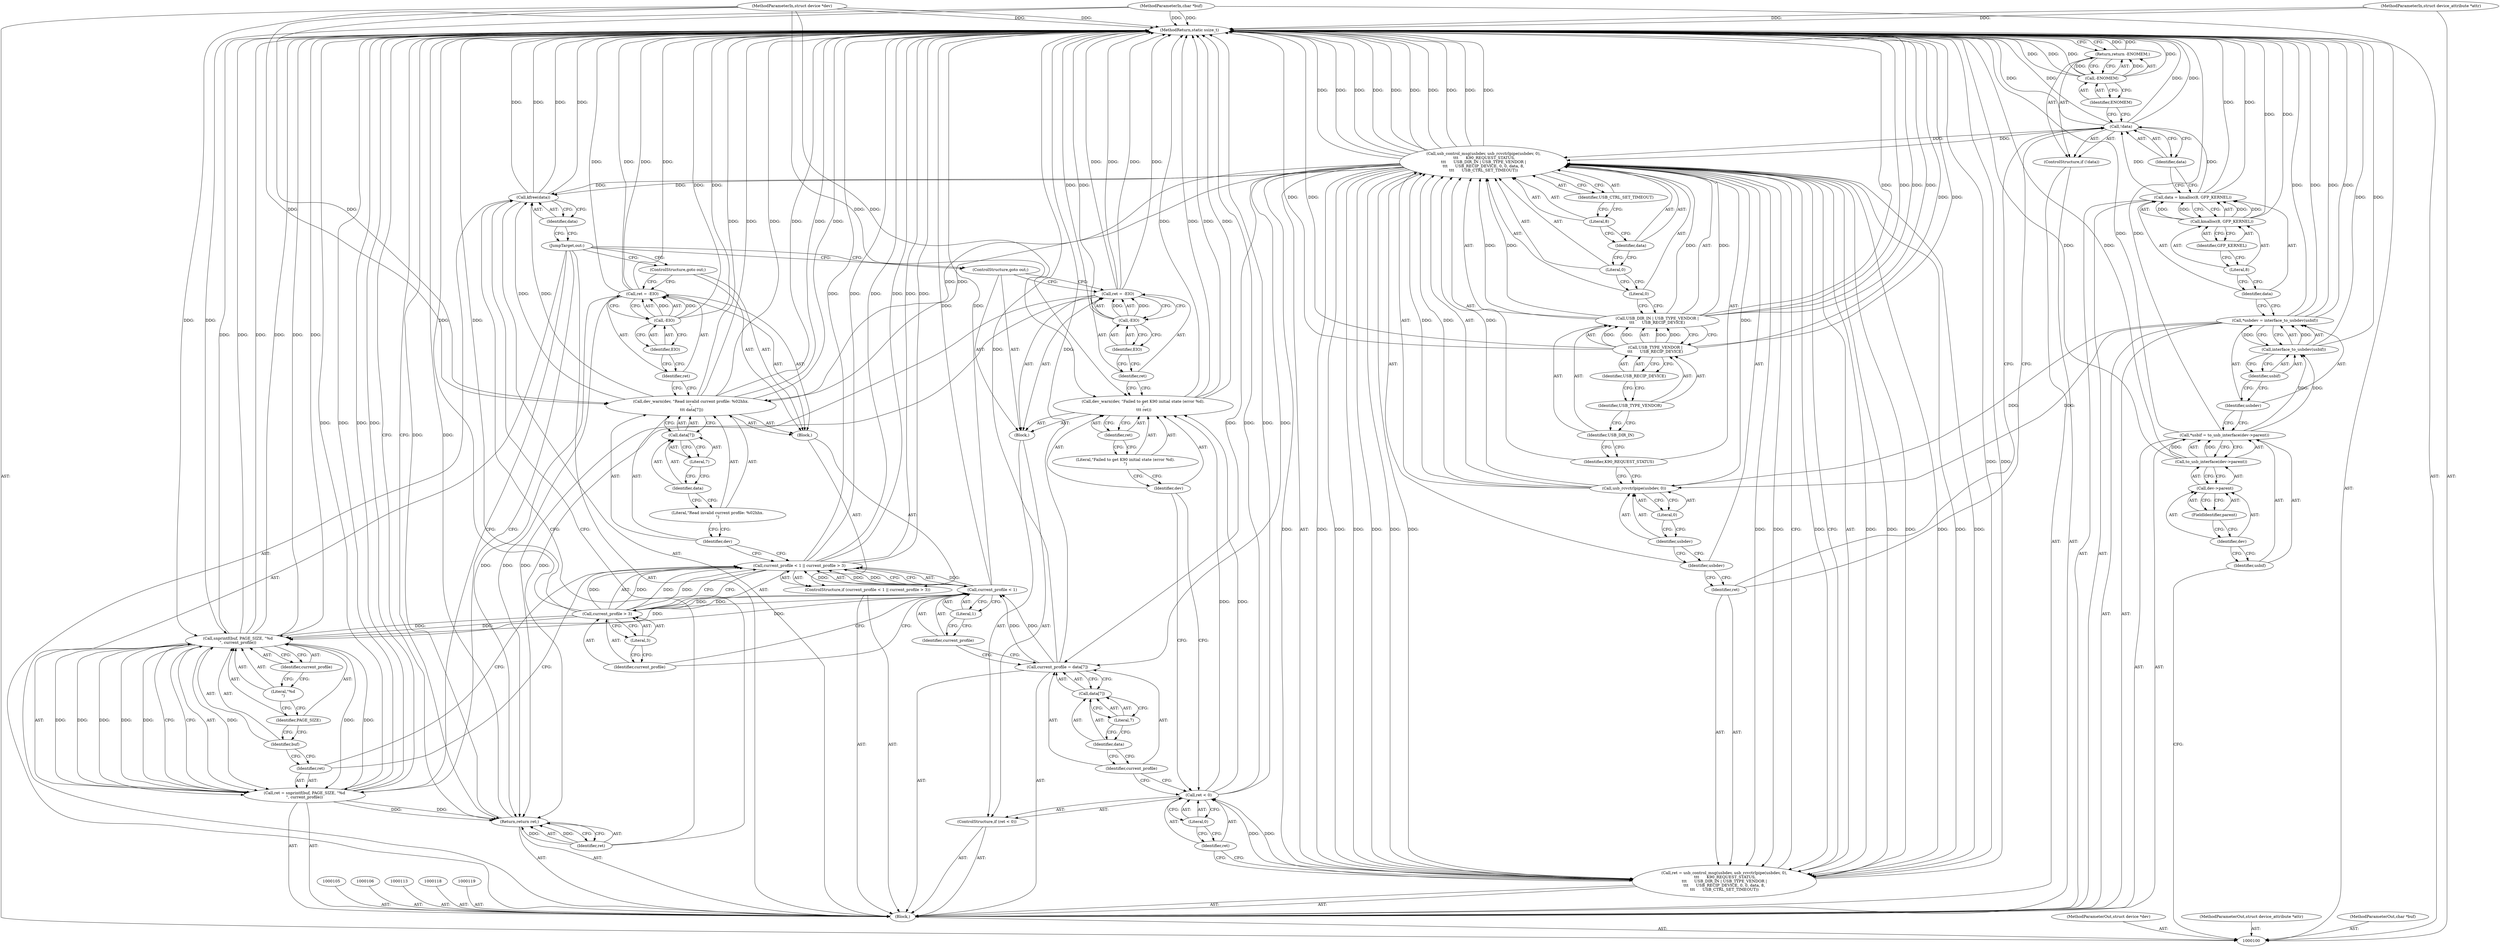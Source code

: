 digraph "0_linux_6d104af38b570d37aa32a5803b04c354f8ed513d_0" {
"1000200" [label="(MethodReturn,static ssize_t)"];
"1000101" [label="(MethodParameterIn,struct device *dev)"];
"1000301" [label="(MethodParameterOut,struct device *dev)"];
"1000120" [label="(Call,data = kmalloc(8, GFP_KERNEL))"];
"1000121" [label="(Identifier,data)"];
"1000123" [label="(Literal,8)"];
"1000124" [label="(Identifier,GFP_KERNEL)"];
"1000122" [label="(Call,kmalloc(8, GFP_KERNEL))"];
"1000125" [label="(ControlStructure,if (!data))"];
"1000126" [label="(Call,!data)"];
"1000127" [label="(Identifier,data)"];
"1000130" [label="(Identifier,ENOMEM)"];
"1000128" [label="(Return,return -ENOMEM;)"];
"1000129" [label="(Call,-ENOMEM)"];
"1000131" [label="(Call,ret = usb_control_msg(usbdev, usb_rcvctrlpipe(usbdev, 0),\n \t\t\t      K90_REQUEST_STATUS,\n\t\t\t      USB_DIR_IN | USB_TYPE_VENDOR |\n\t\t\t      USB_RECIP_DEVICE, 0, 0, data, 8,\n\t\t\t      USB_CTRL_SET_TIMEOUT))"];
"1000132" [label="(Identifier,ret)"];
"1000134" [label="(Identifier,usbdev)"];
"1000135" [label="(Call,usb_rcvctrlpipe(usbdev, 0))"];
"1000136" [label="(Identifier,usbdev)"];
"1000137" [label="(Literal,0)"];
"1000133" [label="(Call,usb_control_msg(usbdev, usb_rcvctrlpipe(usbdev, 0),\n \t\t\t      K90_REQUEST_STATUS,\n\t\t\t      USB_DIR_IN | USB_TYPE_VENDOR |\n\t\t\t      USB_RECIP_DEVICE, 0, 0, data, 8,\n\t\t\t      USB_CTRL_SET_TIMEOUT))"];
"1000138" [label="(Identifier,K90_REQUEST_STATUS)"];
"1000141" [label="(Call,USB_TYPE_VENDOR |\n\t\t\t      USB_RECIP_DEVICE)"];
"1000142" [label="(Identifier,USB_TYPE_VENDOR)"];
"1000139" [label="(Call,USB_DIR_IN | USB_TYPE_VENDOR |\n\t\t\t      USB_RECIP_DEVICE)"];
"1000140" [label="(Identifier,USB_DIR_IN)"];
"1000144" [label="(Literal,0)"];
"1000145" [label="(Literal,0)"];
"1000146" [label="(Identifier,data)"];
"1000147" [label="(Literal,8)"];
"1000143" [label="(Identifier,USB_RECIP_DEVICE)"];
"1000148" [label="(Identifier,USB_CTRL_SET_TIMEOUT)"];
"1000102" [label="(MethodParameterIn,struct device_attribute *attr)"];
"1000302" [label="(MethodParameterOut,struct device_attribute *attr)"];
"1000152" [label="(Literal,0)"];
"1000153" [label="(Block,)"];
"1000149" [label="(ControlStructure,if (ret < 0))"];
"1000150" [label="(Call,ret < 0)"];
"1000151" [label="(Identifier,ret)"];
"1000155" [label="(Identifier,dev)"];
"1000156" [label="(Literal,\"Failed to get K90 initial state (error %d).\n\")"];
"1000154" [label="(Call,dev_warn(dev, \"Failed to get K90 initial state (error %d).\n\",\n \t\t\t ret))"];
"1000157" [label="(Identifier,ret)"];
"1000158" [label="(Call,ret = -EIO)"];
"1000159" [label="(Identifier,ret)"];
"1000160" [label="(Call,-EIO)"];
"1000161" [label="(Identifier,EIO)"];
"1000162" [label="(ControlStructure,goto out;)"];
"1000163" [label="(Call,current_profile = data[7])"];
"1000164" [label="(Identifier,current_profile)"];
"1000165" [label="(Call,data[7])"];
"1000166" [label="(Identifier,data)"];
"1000167" [label="(Literal,7)"];
"1000168" [label="(ControlStructure,if (current_profile < 1 || current_profile > 3))"];
"1000172" [label="(Literal,1)"];
"1000173" [label="(Call,current_profile > 3)"];
"1000174" [label="(Identifier,current_profile)"];
"1000175" [label="(Literal,3)"];
"1000176" [label="(Block,)"];
"1000169" [label="(Call,current_profile < 1 || current_profile > 3)"];
"1000170" [label="(Call,current_profile < 1)"];
"1000171" [label="(Identifier,current_profile)"];
"1000178" [label="(Identifier,dev)"];
"1000179" [label="(Literal,\"Read invalid current profile: %02hhx.\n\")"];
"1000177" [label="(Call,dev_warn(dev, \"Read invalid current profile: %02hhx.\n\",\n \t\t\t data[7]))"];
"1000182" [label="(Literal,7)"];
"1000180" [label="(Call,data[7])"];
"1000181" [label="(Identifier,data)"];
"1000103" [label="(MethodParameterIn,char *buf)"];
"1000303" [label="(MethodParameterOut,char *buf)"];
"1000183" [label="(Call,ret = -EIO)"];
"1000184" [label="(Identifier,ret)"];
"1000185" [label="(Call,-EIO)"];
"1000186" [label="(Identifier,EIO)"];
"1000187" [label="(ControlStructure,goto out;)"];
"1000188" [label="(Call,ret = snprintf(buf, PAGE_SIZE, \"%d\n\", current_profile))"];
"1000189" [label="(Identifier,ret)"];
"1000191" [label="(Identifier,buf)"];
"1000192" [label="(Identifier,PAGE_SIZE)"];
"1000193" [label="(Literal,\"%d\n\")"];
"1000194" [label="(Identifier,current_profile)"];
"1000190" [label="(Call,snprintf(buf, PAGE_SIZE, \"%d\n\", current_profile))"];
"1000195" [label="(JumpTarget,out:)"];
"1000196" [label="(Call,kfree(data))"];
"1000197" [label="(Identifier,data)"];
"1000198" [label="(Return,return ret;)"];
"1000199" [label="(Identifier,ret)"];
"1000104" [label="(Block,)"];
"1000107" [label="(Call,*usbif = to_usb_interface(dev->parent))"];
"1000108" [label="(Identifier,usbif)"];
"1000109" [label="(Call,to_usb_interface(dev->parent))"];
"1000110" [label="(Call,dev->parent)"];
"1000111" [label="(Identifier,dev)"];
"1000112" [label="(FieldIdentifier,parent)"];
"1000114" [label="(Call,*usbdev = interface_to_usbdev(usbif))"];
"1000115" [label="(Identifier,usbdev)"];
"1000116" [label="(Call,interface_to_usbdev(usbif))"];
"1000117" [label="(Identifier,usbif)"];
"1000200" -> "1000100"  [label="AST: "];
"1000200" -> "1000128"  [label="CFG: "];
"1000200" -> "1000198"  [label="CFG: "];
"1000198" -> "1000200"  [label="DDG: "];
"1000141" -> "1000200"  [label="DDG: "];
"1000141" -> "1000200"  [label="DDG: "];
"1000190" -> "1000200"  [label="DDG: "];
"1000190" -> "1000200"  [label="DDG: "];
"1000190" -> "1000200"  [label="DDG: "];
"1000183" -> "1000200"  [label="DDG: "];
"1000183" -> "1000200"  [label="DDG: "];
"1000133" -> "1000200"  [label="DDG: "];
"1000133" -> "1000200"  [label="DDG: "];
"1000133" -> "1000200"  [label="DDG: "];
"1000133" -> "1000200"  [label="DDG: "];
"1000133" -> "1000200"  [label="DDG: "];
"1000126" -> "1000200"  [label="DDG: "];
"1000126" -> "1000200"  [label="DDG: "];
"1000154" -> "1000200"  [label="DDG: "];
"1000154" -> "1000200"  [label="DDG: "];
"1000196" -> "1000200"  [label="DDG: "];
"1000196" -> "1000200"  [label="DDG: "];
"1000158" -> "1000200"  [label="DDG: "];
"1000158" -> "1000200"  [label="DDG: "];
"1000116" -> "1000200"  [label="DDG: "];
"1000177" -> "1000200"  [label="DDG: "];
"1000177" -> "1000200"  [label="DDG: "];
"1000177" -> "1000200"  [label="DDG: "];
"1000129" -> "1000200"  [label="DDG: "];
"1000129" -> "1000200"  [label="DDG: "];
"1000185" -> "1000200"  [label="DDG: "];
"1000169" -> "1000200"  [label="DDG: "];
"1000169" -> "1000200"  [label="DDG: "];
"1000169" -> "1000200"  [label="DDG: "];
"1000188" -> "1000200"  [label="DDG: "];
"1000188" -> "1000200"  [label="DDG: "];
"1000139" -> "1000200"  [label="DDG: "];
"1000139" -> "1000200"  [label="DDG: "];
"1000103" -> "1000200"  [label="DDG: "];
"1000114" -> "1000200"  [label="DDG: "];
"1000114" -> "1000200"  [label="DDG: "];
"1000131" -> "1000200"  [label="DDG: "];
"1000102" -> "1000200"  [label="DDG: "];
"1000101" -> "1000200"  [label="DDG: "];
"1000109" -> "1000200"  [label="DDG: "];
"1000120" -> "1000200"  [label="DDG: "];
"1000170" -> "1000200"  [label="DDG: "];
"1000150" -> "1000200"  [label="DDG: "];
"1000160" -> "1000200"  [label="DDG: "];
"1000173" -> "1000200"  [label="DDG: "];
"1000107" -> "1000200"  [label="DDG: "];
"1000122" -> "1000200"  [label="DDG: "];
"1000163" -> "1000200"  [label="DDG: "];
"1000128" -> "1000200"  [label="DDG: "];
"1000101" -> "1000100"  [label="AST: "];
"1000101" -> "1000200"  [label="DDG: "];
"1000101" -> "1000154"  [label="DDG: "];
"1000101" -> "1000177"  [label="DDG: "];
"1000301" -> "1000100"  [label="AST: "];
"1000120" -> "1000104"  [label="AST: "];
"1000120" -> "1000122"  [label="CFG: "];
"1000121" -> "1000120"  [label="AST: "];
"1000122" -> "1000120"  [label="AST: "];
"1000127" -> "1000120"  [label="CFG: "];
"1000120" -> "1000200"  [label="DDG: "];
"1000122" -> "1000120"  [label="DDG: "];
"1000122" -> "1000120"  [label="DDG: "];
"1000120" -> "1000126"  [label="DDG: "];
"1000121" -> "1000120"  [label="AST: "];
"1000121" -> "1000114"  [label="CFG: "];
"1000123" -> "1000121"  [label="CFG: "];
"1000123" -> "1000122"  [label="AST: "];
"1000123" -> "1000121"  [label="CFG: "];
"1000124" -> "1000123"  [label="CFG: "];
"1000124" -> "1000122"  [label="AST: "];
"1000124" -> "1000123"  [label="CFG: "];
"1000122" -> "1000124"  [label="CFG: "];
"1000122" -> "1000120"  [label="AST: "];
"1000122" -> "1000124"  [label="CFG: "];
"1000123" -> "1000122"  [label="AST: "];
"1000124" -> "1000122"  [label="AST: "];
"1000120" -> "1000122"  [label="CFG: "];
"1000122" -> "1000200"  [label="DDG: "];
"1000122" -> "1000120"  [label="DDG: "];
"1000122" -> "1000120"  [label="DDG: "];
"1000125" -> "1000104"  [label="AST: "];
"1000126" -> "1000125"  [label="AST: "];
"1000128" -> "1000125"  [label="AST: "];
"1000126" -> "1000125"  [label="AST: "];
"1000126" -> "1000127"  [label="CFG: "];
"1000127" -> "1000126"  [label="AST: "];
"1000130" -> "1000126"  [label="CFG: "];
"1000132" -> "1000126"  [label="CFG: "];
"1000126" -> "1000200"  [label="DDG: "];
"1000126" -> "1000200"  [label="DDG: "];
"1000120" -> "1000126"  [label="DDG: "];
"1000126" -> "1000133"  [label="DDG: "];
"1000127" -> "1000126"  [label="AST: "];
"1000127" -> "1000120"  [label="CFG: "];
"1000126" -> "1000127"  [label="CFG: "];
"1000130" -> "1000129"  [label="AST: "];
"1000130" -> "1000126"  [label="CFG: "];
"1000129" -> "1000130"  [label="CFG: "];
"1000128" -> "1000125"  [label="AST: "];
"1000128" -> "1000129"  [label="CFG: "];
"1000129" -> "1000128"  [label="AST: "];
"1000200" -> "1000128"  [label="CFG: "];
"1000128" -> "1000200"  [label="DDG: "];
"1000129" -> "1000128"  [label="DDG: "];
"1000129" -> "1000128"  [label="AST: "];
"1000129" -> "1000130"  [label="CFG: "];
"1000130" -> "1000129"  [label="AST: "];
"1000128" -> "1000129"  [label="CFG: "];
"1000129" -> "1000200"  [label="DDG: "];
"1000129" -> "1000200"  [label="DDG: "];
"1000129" -> "1000128"  [label="DDG: "];
"1000131" -> "1000104"  [label="AST: "];
"1000131" -> "1000133"  [label="CFG: "];
"1000132" -> "1000131"  [label="AST: "];
"1000133" -> "1000131"  [label="AST: "];
"1000151" -> "1000131"  [label="CFG: "];
"1000131" -> "1000200"  [label="DDG: "];
"1000133" -> "1000131"  [label="DDG: "];
"1000133" -> "1000131"  [label="DDG: "];
"1000133" -> "1000131"  [label="DDG: "];
"1000133" -> "1000131"  [label="DDG: "];
"1000133" -> "1000131"  [label="DDG: "];
"1000133" -> "1000131"  [label="DDG: "];
"1000133" -> "1000131"  [label="DDG: "];
"1000133" -> "1000131"  [label="DDG: "];
"1000131" -> "1000150"  [label="DDG: "];
"1000132" -> "1000131"  [label="AST: "];
"1000132" -> "1000126"  [label="CFG: "];
"1000134" -> "1000132"  [label="CFG: "];
"1000134" -> "1000133"  [label="AST: "];
"1000134" -> "1000132"  [label="CFG: "];
"1000136" -> "1000134"  [label="CFG: "];
"1000135" -> "1000133"  [label="AST: "];
"1000135" -> "1000137"  [label="CFG: "];
"1000136" -> "1000135"  [label="AST: "];
"1000137" -> "1000135"  [label="AST: "];
"1000138" -> "1000135"  [label="CFG: "];
"1000135" -> "1000133"  [label="DDG: "];
"1000135" -> "1000133"  [label="DDG: "];
"1000114" -> "1000135"  [label="DDG: "];
"1000136" -> "1000135"  [label="AST: "];
"1000136" -> "1000134"  [label="CFG: "];
"1000137" -> "1000136"  [label="CFG: "];
"1000137" -> "1000135"  [label="AST: "];
"1000137" -> "1000136"  [label="CFG: "];
"1000135" -> "1000137"  [label="CFG: "];
"1000133" -> "1000131"  [label="AST: "];
"1000133" -> "1000148"  [label="CFG: "];
"1000134" -> "1000133"  [label="AST: "];
"1000135" -> "1000133"  [label="AST: "];
"1000138" -> "1000133"  [label="AST: "];
"1000139" -> "1000133"  [label="AST: "];
"1000144" -> "1000133"  [label="AST: "];
"1000145" -> "1000133"  [label="AST: "];
"1000146" -> "1000133"  [label="AST: "];
"1000147" -> "1000133"  [label="AST: "];
"1000148" -> "1000133"  [label="AST: "];
"1000131" -> "1000133"  [label="CFG: "];
"1000133" -> "1000200"  [label="DDG: "];
"1000133" -> "1000200"  [label="DDG: "];
"1000133" -> "1000200"  [label="DDG: "];
"1000133" -> "1000200"  [label="DDG: "];
"1000133" -> "1000200"  [label="DDG: "];
"1000133" -> "1000131"  [label="DDG: "];
"1000133" -> "1000131"  [label="DDG: "];
"1000133" -> "1000131"  [label="DDG: "];
"1000133" -> "1000131"  [label="DDG: "];
"1000133" -> "1000131"  [label="DDG: "];
"1000133" -> "1000131"  [label="DDG: "];
"1000133" -> "1000131"  [label="DDG: "];
"1000133" -> "1000131"  [label="DDG: "];
"1000135" -> "1000133"  [label="DDG: "];
"1000135" -> "1000133"  [label="DDG: "];
"1000139" -> "1000133"  [label="DDG: "];
"1000139" -> "1000133"  [label="DDG: "];
"1000126" -> "1000133"  [label="DDG: "];
"1000133" -> "1000163"  [label="DDG: "];
"1000133" -> "1000177"  [label="DDG: "];
"1000133" -> "1000196"  [label="DDG: "];
"1000138" -> "1000133"  [label="AST: "];
"1000138" -> "1000135"  [label="CFG: "];
"1000140" -> "1000138"  [label="CFG: "];
"1000141" -> "1000139"  [label="AST: "];
"1000141" -> "1000143"  [label="CFG: "];
"1000142" -> "1000141"  [label="AST: "];
"1000143" -> "1000141"  [label="AST: "];
"1000139" -> "1000141"  [label="CFG: "];
"1000141" -> "1000200"  [label="DDG: "];
"1000141" -> "1000200"  [label="DDG: "];
"1000141" -> "1000139"  [label="DDG: "];
"1000141" -> "1000139"  [label="DDG: "];
"1000142" -> "1000141"  [label="AST: "];
"1000142" -> "1000140"  [label="CFG: "];
"1000143" -> "1000142"  [label="CFG: "];
"1000139" -> "1000133"  [label="AST: "];
"1000139" -> "1000141"  [label="CFG: "];
"1000140" -> "1000139"  [label="AST: "];
"1000141" -> "1000139"  [label="AST: "];
"1000144" -> "1000139"  [label="CFG: "];
"1000139" -> "1000200"  [label="DDG: "];
"1000139" -> "1000200"  [label="DDG: "];
"1000139" -> "1000133"  [label="DDG: "];
"1000139" -> "1000133"  [label="DDG: "];
"1000141" -> "1000139"  [label="DDG: "];
"1000141" -> "1000139"  [label="DDG: "];
"1000140" -> "1000139"  [label="AST: "];
"1000140" -> "1000138"  [label="CFG: "];
"1000142" -> "1000140"  [label="CFG: "];
"1000144" -> "1000133"  [label="AST: "];
"1000144" -> "1000139"  [label="CFG: "];
"1000145" -> "1000144"  [label="CFG: "];
"1000145" -> "1000133"  [label="AST: "];
"1000145" -> "1000144"  [label="CFG: "];
"1000146" -> "1000145"  [label="CFG: "];
"1000146" -> "1000133"  [label="AST: "];
"1000146" -> "1000145"  [label="CFG: "];
"1000147" -> "1000146"  [label="CFG: "];
"1000147" -> "1000133"  [label="AST: "];
"1000147" -> "1000146"  [label="CFG: "];
"1000148" -> "1000147"  [label="CFG: "];
"1000143" -> "1000141"  [label="AST: "];
"1000143" -> "1000142"  [label="CFG: "];
"1000141" -> "1000143"  [label="CFG: "];
"1000148" -> "1000133"  [label="AST: "];
"1000148" -> "1000147"  [label="CFG: "];
"1000133" -> "1000148"  [label="CFG: "];
"1000102" -> "1000100"  [label="AST: "];
"1000102" -> "1000200"  [label="DDG: "];
"1000302" -> "1000100"  [label="AST: "];
"1000152" -> "1000150"  [label="AST: "];
"1000152" -> "1000151"  [label="CFG: "];
"1000150" -> "1000152"  [label="CFG: "];
"1000153" -> "1000149"  [label="AST: "];
"1000154" -> "1000153"  [label="AST: "];
"1000158" -> "1000153"  [label="AST: "];
"1000162" -> "1000153"  [label="AST: "];
"1000149" -> "1000104"  [label="AST: "];
"1000150" -> "1000149"  [label="AST: "];
"1000153" -> "1000149"  [label="AST: "];
"1000150" -> "1000149"  [label="AST: "];
"1000150" -> "1000152"  [label="CFG: "];
"1000151" -> "1000150"  [label="AST: "];
"1000152" -> "1000150"  [label="AST: "];
"1000155" -> "1000150"  [label="CFG: "];
"1000164" -> "1000150"  [label="CFG: "];
"1000150" -> "1000200"  [label="DDG: "];
"1000131" -> "1000150"  [label="DDG: "];
"1000150" -> "1000154"  [label="DDG: "];
"1000151" -> "1000150"  [label="AST: "];
"1000151" -> "1000131"  [label="CFG: "];
"1000152" -> "1000151"  [label="CFG: "];
"1000155" -> "1000154"  [label="AST: "];
"1000155" -> "1000150"  [label="CFG: "];
"1000156" -> "1000155"  [label="CFG: "];
"1000156" -> "1000154"  [label="AST: "];
"1000156" -> "1000155"  [label="CFG: "];
"1000157" -> "1000156"  [label="CFG: "];
"1000154" -> "1000153"  [label="AST: "];
"1000154" -> "1000157"  [label="CFG: "];
"1000155" -> "1000154"  [label="AST: "];
"1000156" -> "1000154"  [label="AST: "];
"1000157" -> "1000154"  [label="AST: "];
"1000159" -> "1000154"  [label="CFG: "];
"1000154" -> "1000200"  [label="DDG: "];
"1000154" -> "1000200"  [label="DDG: "];
"1000101" -> "1000154"  [label="DDG: "];
"1000150" -> "1000154"  [label="DDG: "];
"1000157" -> "1000154"  [label="AST: "];
"1000157" -> "1000156"  [label="CFG: "];
"1000154" -> "1000157"  [label="CFG: "];
"1000158" -> "1000153"  [label="AST: "];
"1000158" -> "1000160"  [label="CFG: "];
"1000159" -> "1000158"  [label="AST: "];
"1000160" -> "1000158"  [label="AST: "];
"1000162" -> "1000158"  [label="CFG: "];
"1000158" -> "1000200"  [label="DDG: "];
"1000158" -> "1000200"  [label="DDG: "];
"1000160" -> "1000158"  [label="DDG: "];
"1000158" -> "1000198"  [label="DDG: "];
"1000159" -> "1000158"  [label="AST: "];
"1000159" -> "1000154"  [label="CFG: "];
"1000161" -> "1000159"  [label="CFG: "];
"1000160" -> "1000158"  [label="AST: "];
"1000160" -> "1000161"  [label="CFG: "];
"1000161" -> "1000160"  [label="AST: "];
"1000158" -> "1000160"  [label="CFG: "];
"1000160" -> "1000200"  [label="DDG: "];
"1000160" -> "1000158"  [label="DDG: "];
"1000161" -> "1000160"  [label="AST: "];
"1000161" -> "1000159"  [label="CFG: "];
"1000160" -> "1000161"  [label="CFG: "];
"1000162" -> "1000153"  [label="AST: "];
"1000162" -> "1000158"  [label="CFG: "];
"1000195" -> "1000162"  [label="CFG: "];
"1000163" -> "1000104"  [label="AST: "];
"1000163" -> "1000165"  [label="CFG: "];
"1000164" -> "1000163"  [label="AST: "];
"1000165" -> "1000163"  [label="AST: "];
"1000171" -> "1000163"  [label="CFG: "];
"1000163" -> "1000200"  [label="DDG: "];
"1000133" -> "1000163"  [label="DDG: "];
"1000163" -> "1000170"  [label="DDG: "];
"1000164" -> "1000163"  [label="AST: "];
"1000164" -> "1000150"  [label="CFG: "];
"1000166" -> "1000164"  [label="CFG: "];
"1000165" -> "1000163"  [label="AST: "];
"1000165" -> "1000167"  [label="CFG: "];
"1000166" -> "1000165"  [label="AST: "];
"1000167" -> "1000165"  [label="AST: "];
"1000163" -> "1000165"  [label="CFG: "];
"1000166" -> "1000165"  [label="AST: "];
"1000166" -> "1000164"  [label="CFG: "];
"1000167" -> "1000166"  [label="CFG: "];
"1000167" -> "1000165"  [label="AST: "];
"1000167" -> "1000166"  [label="CFG: "];
"1000165" -> "1000167"  [label="CFG: "];
"1000168" -> "1000104"  [label="AST: "];
"1000169" -> "1000168"  [label="AST: "];
"1000176" -> "1000168"  [label="AST: "];
"1000172" -> "1000170"  [label="AST: "];
"1000172" -> "1000171"  [label="CFG: "];
"1000170" -> "1000172"  [label="CFG: "];
"1000173" -> "1000169"  [label="AST: "];
"1000173" -> "1000175"  [label="CFG: "];
"1000174" -> "1000173"  [label="AST: "];
"1000175" -> "1000173"  [label="AST: "];
"1000169" -> "1000173"  [label="CFG: "];
"1000173" -> "1000200"  [label="DDG: "];
"1000173" -> "1000169"  [label="DDG: "];
"1000173" -> "1000169"  [label="DDG: "];
"1000170" -> "1000173"  [label="DDG: "];
"1000173" -> "1000190"  [label="DDG: "];
"1000174" -> "1000173"  [label="AST: "];
"1000174" -> "1000170"  [label="CFG: "];
"1000175" -> "1000174"  [label="CFG: "];
"1000175" -> "1000173"  [label="AST: "];
"1000175" -> "1000174"  [label="CFG: "];
"1000173" -> "1000175"  [label="CFG: "];
"1000176" -> "1000168"  [label="AST: "];
"1000177" -> "1000176"  [label="AST: "];
"1000183" -> "1000176"  [label="AST: "];
"1000187" -> "1000176"  [label="AST: "];
"1000169" -> "1000168"  [label="AST: "];
"1000169" -> "1000170"  [label="CFG: "];
"1000169" -> "1000173"  [label="CFG: "];
"1000170" -> "1000169"  [label="AST: "];
"1000173" -> "1000169"  [label="AST: "];
"1000178" -> "1000169"  [label="CFG: "];
"1000189" -> "1000169"  [label="CFG: "];
"1000169" -> "1000200"  [label="DDG: "];
"1000169" -> "1000200"  [label="DDG: "];
"1000169" -> "1000200"  [label="DDG: "];
"1000170" -> "1000169"  [label="DDG: "];
"1000170" -> "1000169"  [label="DDG: "];
"1000173" -> "1000169"  [label="DDG: "];
"1000173" -> "1000169"  [label="DDG: "];
"1000170" -> "1000169"  [label="AST: "];
"1000170" -> "1000172"  [label="CFG: "];
"1000171" -> "1000170"  [label="AST: "];
"1000172" -> "1000170"  [label="AST: "];
"1000174" -> "1000170"  [label="CFG: "];
"1000169" -> "1000170"  [label="CFG: "];
"1000170" -> "1000200"  [label="DDG: "];
"1000170" -> "1000169"  [label="DDG: "];
"1000170" -> "1000169"  [label="DDG: "];
"1000163" -> "1000170"  [label="DDG: "];
"1000170" -> "1000173"  [label="DDG: "];
"1000170" -> "1000190"  [label="DDG: "];
"1000171" -> "1000170"  [label="AST: "];
"1000171" -> "1000163"  [label="CFG: "];
"1000172" -> "1000171"  [label="CFG: "];
"1000178" -> "1000177"  [label="AST: "];
"1000178" -> "1000169"  [label="CFG: "];
"1000179" -> "1000178"  [label="CFG: "];
"1000179" -> "1000177"  [label="AST: "];
"1000179" -> "1000178"  [label="CFG: "];
"1000181" -> "1000179"  [label="CFG: "];
"1000177" -> "1000176"  [label="AST: "];
"1000177" -> "1000180"  [label="CFG: "];
"1000178" -> "1000177"  [label="AST: "];
"1000179" -> "1000177"  [label="AST: "];
"1000180" -> "1000177"  [label="AST: "];
"1000184" -> "1000177"  [label="CFG: "];
"1000177" -> "1000200"  [label="DDG: "];
"1000177" -> "1000200"  [label="DDG: "];
"1000177" -> "1000200"  [label="DDG: "];
"1000101" -> "1000177"  [label="DDG: "];
"1000133" -> "1000177"  [label="DDG: "];
"1000177" -> "1000196"  [label="DDG: "];
"1000182" -> "1000180"  [label="AST: "];
"1000182" -> "1000181"  [label="CFG: "];
"1000180" -> "1000182"  [label="CFG: "];
"1000180" -> "1000177"  [label="AST: "];
"1000180" -> "1000182"  [label="CFG: "];
"1000181" -> "1000180"  [label="AST: "];
"1000182" -> "1000180"  [label="AST: "];
"1000177" -> "1000180"  [label="CFG: "];
"1000181" -> "1000180"  [label="AST: "];
"1000181" -> "1000179"  [label="CFG: "];
"1000182" -> "1000181"  [label="CFG: "];
"1000103" -> "1000100"  [label="AST: "];
"1000103" -> "1000200"  [label="DDG: "];
"1000103" -> "1000190"  [label="DDG: "];
"1000303" -> "1000100"  [label="AST: "];
"1000183" -> "1000176"  [label="AST: "];
"1000183" -> "1000185"  [label="CFG: "];
"1000184" -> "1000183"  [label="AST: "];
"1000185" -> "1000183"  [label="AST: "];
"1000187" -> "1000183"  [label="CFG: "];
"1000183" -> "1000200"  [label="DDG: "];
"1000183" -> "1000200"  [label="DDG: "];
"1000185" -> "1000183"  [label="DDG: "];
"1000183" -> "1000198"  [label="DDG: "];
"1000184" -> "1000183"  [label="AST: "];
"1000184" -> "1000177"  [label="CFG: "];
"1000186" -> "1000184"  [label="CFG: "];
"1000185" -> "1000183"  [label="AST: "];
"1000185" -> "1000186"  [label="CFG: "];
"1000186" -> "1000185"  [label="AST: "];
"1000183" -> "1000185"  [label="CFG: "];
"1000185" -> "1000200"  [label="DDG: "];
"1000185" -> "1000183"  [label="DDG: "];
"1000186" -> "1000185"  [label="AST: "];
"1000186" -> "1000184"  [label="CFG: "];
"1000185" -> "1000186"  [label="CFG: "];
"1000187" -> "1000176"  [label="AST: "];
"1000187" -> "1000183"  [label="CFG: "];
"1000195" -> "1000187"  [label="CFG: "];
"1000188" -> "1000104"  [label="AST: "];
"1000188" -> "1000190"  [label="CFG: "];
"1000189" -> "1000188"  [label="AST: "];
"1000190" -> "1000188"  [label="AST: "];
"1000195" -> "1000188"  [label="CFG: "];
"1000188" -> "1000200"  [label="DDG: "];
"1000188" -> "1000200"  [label="DDG: "];
"1000190" -> "1000188"  [label="DDG: "];
"1000190" -> "1000188"  [label="DDG: "];
"1000190" -> "1000188"  [label="DDG: "];
"1000190" -> "1000188"  [label="DDG: "];
"1000188" -> "1000198"  [label="DDG: "];
"1000189" -> "1000188"  [label="AST: "];
"1000189" -> "1000169"  [label="CFG: "];
"1000191" -> "1000189"  [label="CFG: "];
"1000191" -> "1000190"  [label="AST: "];
"1000191" -> "1000189"  [label="CFG: "];
"1000192" -> "1000191"  [label="CFG: "];
"1000192" -> "1000190"  [label="AST: "];
"1000192" -> "1000191"  [label="CFG: "];
"1000193" -> "1000192"  [label="CFG: "];
"1000193" -> "1000190"  [label="AST: "];
"1000193" -> "1000192"  [label="CFG: "];
"1000194" -> "1000193"  [label="CFG: "];
"1000194" -> "1000190"  [label="AST: "];
"1000194" -> "1000193"  [label="CFG: "];
"1000190" -> "1000194"  [label="CFG: "];
"1000190" -> "1000188"  [label="AST: "];
"1000190" -> "1000194"  [label="CFG: "];
"1000191" -> "1000190"  [label="AST: "];
"1000192" -> "1000190"  [label="AST: "];
"1000193" -> "1000190"  [label="AST: "];
"1000194" -> "1000190"  [label="AST: "];
"1000188" -> "1000190"  [label="CFG: "];
"1000190" -> "1000200"  [label="DDG: "];
"1000190" -> "1000200"  [label="DDG: "];
"1000190" -> "1000200"  [label="DDG: "];
"1000190" -> "1000188"  [label="DDG: "];
"1000190" -> "1000188"  [label="DDG: "];
"1000190" -> "1000188"  [label="DDG: "];
"1000190" -> "1000188"  [label="DDG: "];
"1000103" -> "1000190"  [label="DDG: "];
"1000170" -> "1000190"  [label="DDG: "];
"1000173" -> "1000190"  [label="DDG: "];
"1000195" -> "1000104"  [label="AST: "];
"1000195" -> "1000188"  [label="CFG: "];
"1000195" -> "1000162"  [label="CFG: "];
"1000195" -> "1000187"  [label="CFG: "];
"1000197" -> "1000195"  [label="CFG: "];
"1000196" -> "1000104"  [label="AST: "];
"1000196" -> "1000197"  [label="CFG: "];
"1000197" -> "1000196"  [label="AST: "];
"1000199" -> "1000196"  [label="CFG: "];
"1000196" -> "1000200"  [label="DDG: "];
"1000196" -> "1000200"  [label="DDG: "];
"1000177" -> "1000196"  [label="DDG: "];
"1000133" -> "1000196"  [label="DDG: "];
"1000197" -> "1000196"  [label="AST: "];
"1000197" -> "1000195"  [label="CFG: "];
"1000196" -> "1000197"  [label="CFG: "];
"1000198" -> "1000104"  [label="AST: "];
"1000198" -> "1000199"  [label="CFG: "];
"1000199" -> "1000198"  [label="AST: "];
"1000200" -> "1000198"  [label="CFG: "];
"1000198" -> "1000200"  [label="DDG: "];
"1000199" -> "1000198"  [label="DDG: "];
"1000158" -> "1000198"  [label="DDG: "];
"1000188" -> "1000198"  [label="DDG: "];
"1000183" -> "1000198"  [label="DDG: "];
"1000199" -> "1000198"  [label="AST: "];
"1000199" -> "1000196"  [label="CFG: "];
"1000198" -> "1000199"  [label="CFG: "];
"1000199" -> "1000198"  [label="DDG: "];
"1000104" -> "1000100"  [label="AST: "];
"1000105" -> "1000104"  [label="AST: "];
"1000106" -> "1000104"  [label="AST: "];
"1000107" -> "1000104"  [label="AST: "];
"1000113" -> "1000104"  [label="AST: "];
"1000114" -> "1000104"  [label="AST: "];
"1000118" -> "1000104"  [label="AST: "];
"1000119" -> "1000104"  [label="AST: "];
"1000120" -> "1000104"  [label="AST: "];
"1000125" -> "1000104"  [label="AST: "];
"1000131" -> "1000104"  [label="AST: "];
"1000149" -> "1000104"  [label="AST: "];
"1000163" -> "1000104"  [label="AST: "];
"1000168" -> "1000104"  [label="AST: "];
"1000188" -> "1000104"  [label="AST: "];
"1000195" -> "1000104"  [label="AST: "];
"1000196" -> "1000104"  [label="AST: "];
"1000198" -> "1000104"  [label="AST: "];
"1000107" -> "1000104"  [label="AST: "];
"1000107" -> "1000109"  [label="CFG: "];
"1000108" -> "1000107"  [label="AST: "];
"1000109" -> "1000107"  [label="AST: "];
"1000115" -> "1000107"  [label="CFG: "];
"1000107" -> "1000200"  [label="DDG: "];
"1000109" -> "1000107"  [label="DDG: "];
"1000107" -> "1000116"  [label="DDG: "];
"1000108" -> "1000107"  [label="AST: "];
"1000108" -> "1000100"  [label="CFG: "];
"1000111" -> "1000108"  [label="CFG: "];
"1000109" -> "1000107"  [label="AST: "];
"1000109" -> "1000110"  [label="CFG: "];
"1000110" -> "1000109"  [label="AST: "];
"1000107" -> "1000109"  [label="CFG: "];
"1000109" -> "1000200"  [label="DDG: "];
"1000109" -> "1000107"  [label="DDG: "];
"1000110" -> "1000109"  [label="AST: "];
"1000110" -> "1000112"  [label="CFG: "];
"1000111" -> "1000110"  [label="AST: "];
"1000112" -> "1000110"  [label="AST: "];
"1000109" -> "1000110"  [label="CFG: "];
"1000111" -> "1000110"  [label="AST: "];
"1000111" -> "1000108"  [label="CFG: "];
"1000112" -> "1000111"  [label="CFG: "];
"1000112" -> "1000110"  [label="AST: "];
"1000112" -> "1000111"  [label="CFG: "];
"1000110" -> "1000112"  [label="CFG: "];
"1000114" -> "1000104"  [label="AST: "];
"1000114" -> "1000116"  [label="CFG: "];
"1000115" -> "1000114"  [label="AST: "];
"1000116" -> "1000114"  [label="AST: "];
"1000121" -> "1000114"  [label="CFG: "];
"1000114" -> "1000200"  [label="DDG: "];
"1000114" -> "1000200"  [label="DDG: "];
"1000116" -> "1000114"  [label="DDG: "];
"1000114" -> "1000135"  [label="DDG: "];
"1000115" -> "1000114"  [label="AST: "];
"1000115" -> "1000107"  [label="CFG: "];
"1000117" -> "1000115"  [label="CFG: "];
"1000116" -> "1000114"  [label="AST: "];
"1000116" -> "1000117"  [label="CFG: "];
"1000117" -> "1000116"  [label="AST: "];
"1000114" -> "1000116"  [label="CFG: "];
"1000116" -> "1000200"  [label="DDG: "];
"1000116" -> "1000114"  [label="DDG: "];
"1000107" -> "1000116"  [label="DDG: "];
"1000117" -> "1000116"  [label="AST: "];
"1000117" -> "1000115"  [label="CFG: "];
"1000116" -> "1000117"  [label="CFG: "];
}

